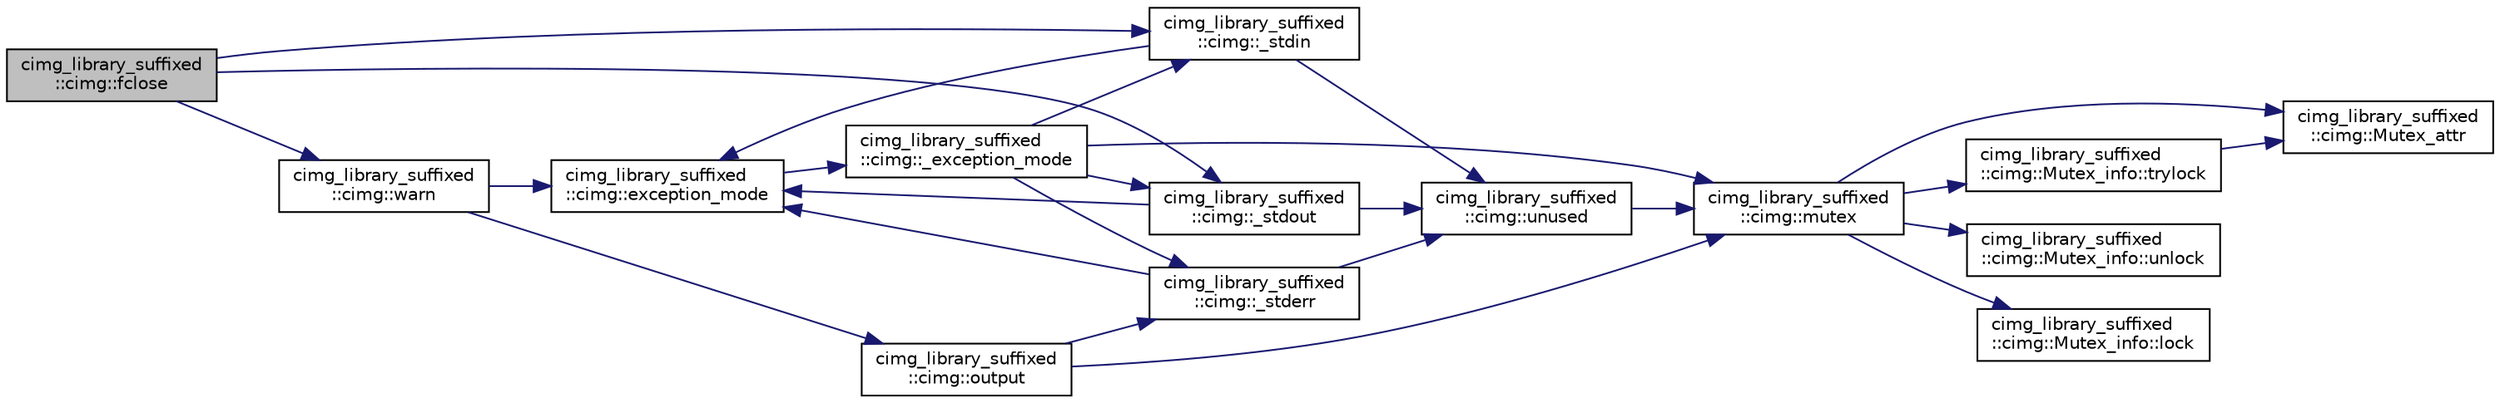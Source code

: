 digraph "cimg_library_suffixed::cimg::fclose"
{
  edge [fontname="Helvetica",fontsize="10",labelfontname="Helvetica",labelfontsize="10"];
  node [fontname="Helvetica",fontsize="10",shape=record];
  rankdir="LR";
  Node1266 [label="cimg_library_suffixed\l::cimg::fclose",height=0.2,width=0.4,color="black", fillcolor="grey75", style="filled", fontcolor="black"];
  Node1266 -> Node1267 [color="midnightblue",fontsize="10",style="solid",fontname="Helvetica"];
  Node1267 [label="cimg_library_suffixed\l::cimg::warn",height=0.2,width=0.4,color="black", fillcolor="white", style="filled",URL="$namespacecimg__library__suffixed_1_1cimg.html#acfd3624d72ed7f79c82ec45646c685e7",tooltip="Display a warning message on the default output stream. "];
  Node1267 -> Node1268 [color="midnightblue",fontsize="10",style="solid",fontname="Helvetica"];
  Node1268 [label="cimg_library_suffixed\l::cimg::exception_mode",height=0.2,width=0.4,color="black", fillcolor="white", style="filled",URL="$namespacecimg__library__suffixed_1_1cimg.html#aeafab144366eddd11360f32f468fa4af",tooltip="Set current  exception mode. "];
  Node1268 -> Node1269 [color="midnightblue",fontsize="10",style="solid",fontname="Helvetica"];
  Node1269 [label="cimg_library_suffixed\l::cimg::_exception_mode",height=0.2,width=0.4,color="black", fillcolor="white", style="filled",URL="$namespacecimg__library__suffixed_1_1cimg.html#a6c578f866de2be9be7e385d693c758c8"];
  Node1269 -> Node1270 [color="midnightblue",fontsize="10",style="solid",fontname="Helvetica"];
  Node1270 [label="cimg_library_suffixed\l::cimg::mutex",height=0.2,width=0.4,color="black", fillcolor="white", style="filled",URL="$namespacecimg__library__suffixed_1_1cimg.html#a9e739e4b4ac058abfba069466617b914"];
  Node1270 -> Node1271 [color="midnightblue",fontsize="10",style="solid",fontname="Helvetica"];
  Node1271 [label="cimg_library_suffixed\l::cimg::Mutex_attr",height=0.2,width=0.4,color="black", fillcolor="white", style="filled",URL="$namespacecimg__library__suffixed_1_1cimg.html#aa0e1bc96ae6e235dc5b67b8b0a466166"];
  Node1270 -> Node1272 [color="midnightblue",fontsize="10",style="solid",fontname="Helvetica"];
  Node1272 [label="cimg_library_suffixed\l::cimg::Mutex_info::unlock",height=0.2,width=0.4,color="black", fillcolor="white", style="filled",URL="$structcimg__library__suffixed_1_1cimg_1_1_mutex__info.html#afac3fa5f107ad4795fb867050f616555"];
  Node1270 -> Node1273 [color="midnightblue",fontsize="10",style="solid",fontname="Helvetica"];
  Node1273 [label="cimg_library_suffixed\l::cimg::Mutex_info::lock",height=0.2,width=0.4,color="black", fillcolor="white", style="filled",URL="$structcimg__library__suffixed_1_1cimg_1_1_mutex__info.html#a6cc8e26847a1aa649febed03d70182e7"];
  Node1270 -> Node1274 [color="midnightblue",fontsize="10",style="solid",fontname="Helvetica"];
  Node1274 [label="cimg_library_suffixed\l::cimg::Mutex_info::trylock",height=0.2,width=0.4,color="black", fillcolor="white", style="filled",URL="$structcimg__library__suffixed_1_1cimg_1_1_mutex__info.html#a9bf4ed1e1dfe6f28fa6250cd04f3c900"];
  Node1274 -> Node1271 [color="midnightblue",fontsize="10",style="solid",fontname="Helvetica"];
  Node1269 -> Node1275 [color="midnightblue",fontsize="10",style="solid",fontname="Helvetica"];
  Node1275 [label="cimg_library_suffixed\l::cimg::_stdin",height=0.2,width=0.4,color="black", fillcolor="white", style="filled",URL="$namespacecimg__library__suffixed_1_1cimg.html#a01a3b743897290604513ea6d847c9886"];
  Node1275 -> Node1276 [color="midnightblue",fontsize="10",style="solid",fontname="Helvetica"];
  Node1276 [label="cimg_library_suffixed\l::cimg::unused",height=0.2,width=0.4,color="black", fillcolor="white", style="filled",URL="$namespacecimg__library__suffixed_1_1cimg.html#a79aef0cbcf66ceb71c2b74cb66b4deb2",tooltip="Avoid warning messages due to unused parameters. Do nothing actually. "];
  Node1276 -> Node1270 [color="midnightblue",fontsize="10",style="solid",fontname="Helvetica"];
  Node1275 -> Node1268 [color="midnightblue",fontsize="10",style="solid",fontname="Helvetica"];
  Node1269 -> Node1277 [color="midnightblue",fontsize="10",style="solid",fontname="Helvetica"];
  Node1277 [label="cimg_library_suffixed\l::cimg::_stdout",height=0.2,width=0.4,color="black", fillcolor="white", style="filled",URL="$namespacecimg__library__suffixed_1_1cimg.html#a493220746e5df3466568bd7862825008"];
  Node1277 -> Node1276 [color="midnightblue",fontsize="10",style="solid",fontname="Helvetica"];
  Node1277 -> Node1268 [color="midnightblue",fontsize="10",style="solid",fontname="Helvetica"];
  Node1269 -> Node1278 [color="midnightblue",fontsize="10",style="solid",fontname="Helvetica"];
  Node1278 [label="cimg_library_suffixed\l::cimg::_stderr",height=0.2,width=0.4,color="black", fillcolor="white", style="filled",URL="$namespacecimg__library__suffixed_1_1cimg.html#aab8db7528c32a8fd3a3dc471e662782e"];
  Node1278 -> Node1276 [color="midnightblue",fontsize="10",style="solid",fontname="Helvetica"];
  Node1278 -> Node1268 [color="midnightblue",fontsize="10",style="solid",fontname="Helvetica"];
  Node1267 -> Node1279 [color="midnightblue",fontsize="10",style="solid",fontname="Helvetica"];
  Node1279 [label="cimg_library_suffixed\l::cimg::output",height=0.2,width=0.4,color="black", fillcolor="white", style="filled",URL="$namespacecimg__library__suffixed_1_1cimg.html#ada686776cc71803df391eea79cd1b3e5",tooltip="Get/set default output stream for the  library messages. "];
  Node1279 -> Node1270 [color="midnightblue",fontsize="10",style="solid",fontname="Helvetica"];
  Node1279 -> Node1278 [color="midnightblue",fontsize="10",style="solid",fontname="Helvetica"];
  Node1266 -> Node1275 [color="midnightblue",fontsize="10",style="solid",fontname="Helvetica"];
  Node1266 -> Node1277 [color="midnightblue",fontsize="10",style="solid",fontname="Helvetica"];
}
